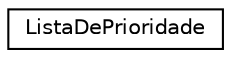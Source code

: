 digraph "Graphical Class Hierarchy"
{
 // LATEX_PDF_SIZE
  edge [fontname="Helvetica",fontsize="10",labelfontname="Helvetica",labelfontsize="10"];
  node [fontname="Helvetica",fontsize="10",shape=record];
  rankdir="LR";
  Node0 [label="ListaDePrioridade",height=0.2,width=0.4,color="black", fillcolor="white", style="filled",URL="$classListaDePrioridade.html",tooltip=" "];
}

